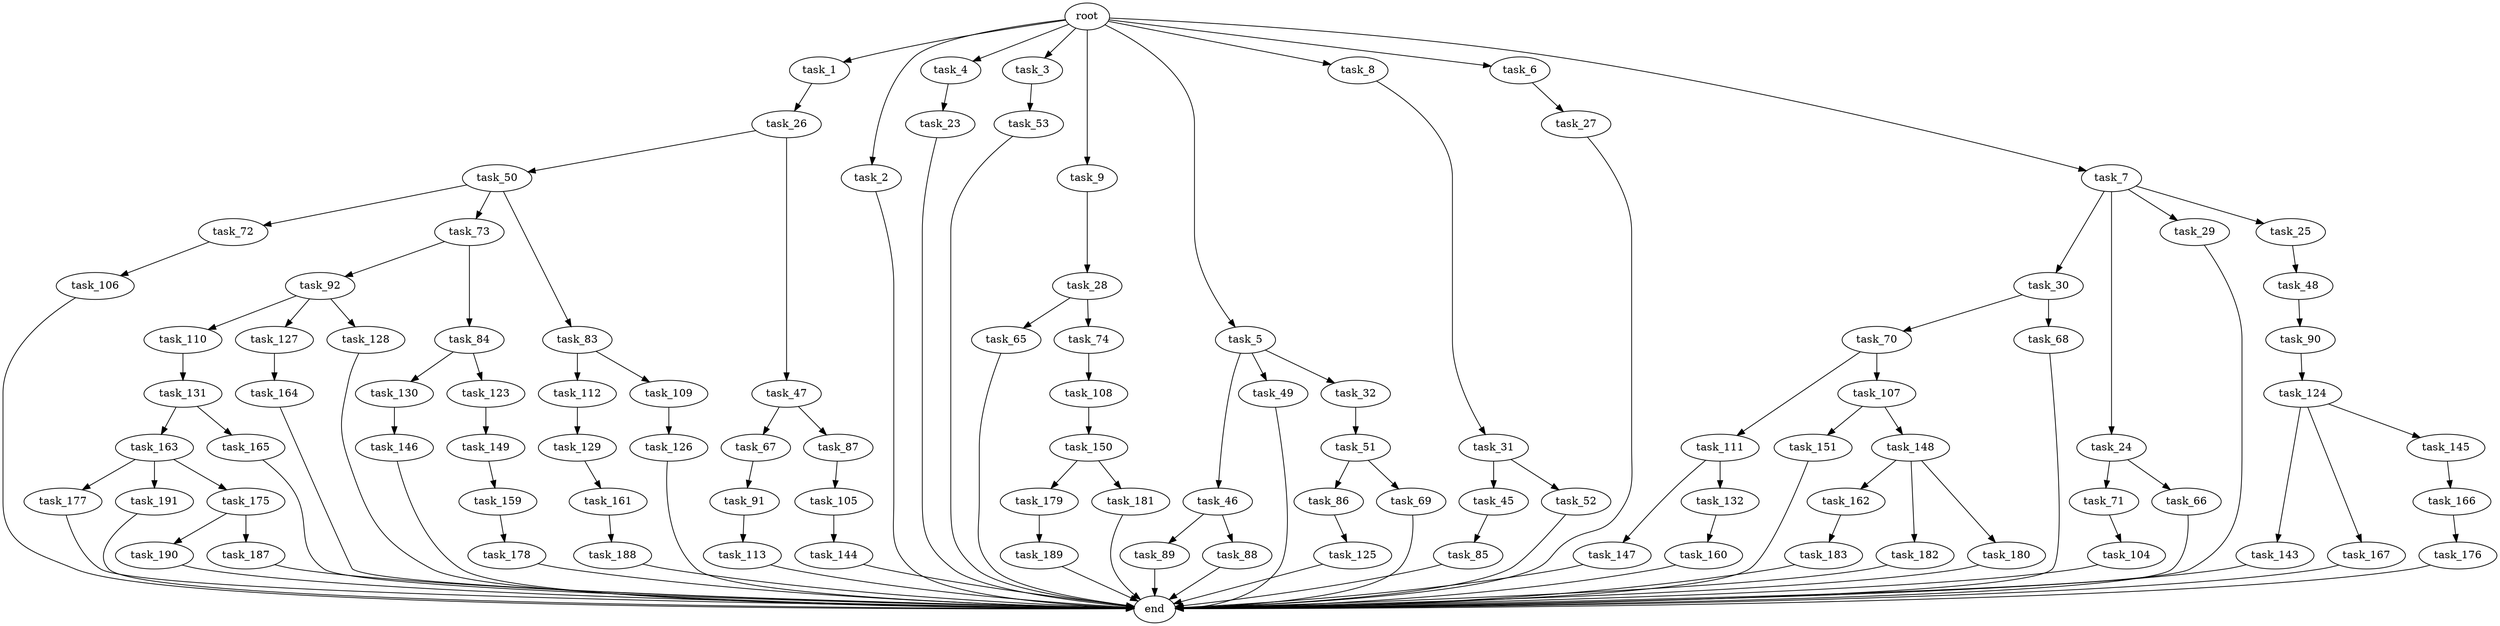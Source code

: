 digraph G {
  task_65 [size="1099511627.776000"];
  task_176 [size="1099511627.776000"];
  task_113 [size="274877906.944000"];
  task_162 [size="154618822.656000"];
  task_149 [size="841813590.016000"];
  task_105 [size="429496729.600000"];
  task_72 [size="618475290.624000"];
  task_182 [size="154618822.656000"];
  task_23 [size="1717986918.400000"];
  task_45 [size="274877906.944000"];
  task_163 [size="1391569403.904000"];
  task_150 [size="429496729.600000"];
  task_46 [size="618475290.624000"];
  task_179 [size="274877906.944000"];
  task_28 [size="274877906.944000"];
  task_50 [size="1391569403.904000"];
  task_71 [size="1391569403.904000"];
  task_31 [size="68719476.736000"];
  task_49 [size="618475290.624000"];
  task_1 [size="2.048000"];
  task_146 [size="154618822.656000"];
  task_90 [size="841813590.016000"];
  task_159 [size="154618822.656000"];
  task_106 [size="841813590.016000"];
  task_27 [size="274877906.944000"];
  task_147 [size="429496729.600000"];
  task_190 [size="154618822.656000"];
  task_111 [size="274877906.944000"];
  task_164 [size="429496729.600000"];
  task_126 [size="429496729.600000"];
  task_52 [size="274877906.944000"];
  task_2 [size="2.048000"];
  task_67 [size="68719476.736000"];
  task_112 [size="841813590.016000"];
  task_110 [size="841813590.016000"];
  task_109 [size="841813590.016000"];
  task_30 [size="618475290.624000"];
  task_177 [size="68719476.736000"];
  task_130 [size="429496729.600000"];
  task_160 [size="274877906.944000"];
  task_104 [size="154618822.656000"];
  task_4 [size="2.048000"];
  task_48 [size="1391569403.904000"];
  task_151 [size="68719476.736000"];
  task_124 [size="841813590.016000"];
  task_85 [size="274877906.944000"];
  task_92 [size="429496729.600000"];
  task_129 [size="1099511627.776000"];
  task_188 [size="618475290.624000"];
  task_74 [size="1099511627.776000"];
  task_181 [size="274877906.944000"];
  task_91 [size="429496729.600000"];
  task_89 [size="68719476.736000"];
  task_24 [size="618475290.624000"];
  task_3 [size="2.048000"];
  task_9 [size="2.048000"];
  task_32 [size="618475290.624000"];
  task_143 [size="68719476.736000"];
  task_73 [size="618475290.624000"];
  task_148 [size="68719476.736000"];
  task_86 [size="1391569403.904000"];
  task_189 [size="1099511627.776000"];
  task_144 [size="154618822.656000"];
  task_107 [size="274877906.944000"];
  task_26 [size="1391569403.904000"];
  task_69 [size="1391569403.904000"];
  task_167 [size="68719476.736000"];
  task_166 [size="154618822.656000"];
  task_5 [size="2.048000"];
  task_108 [size="1099511627.776000"];
  task_132 [size="429496729.600000"];
  task_88 [size="68719476.736000"];
  end [size="0.000000"];
  task_8 [size="2.048000"];
  task_87 [size="68719476.736000"];
  task_83 [size="618475290.624000"];
  task_183 [size="274877906.944000"];
  task_131 [size="68719476.736000"];
  task_127 [size="841813590.016000"];
  task_84 [size="429496729.600000"];
  task_29 [size="618475290.624000"];
  task_145 [size="68719476.736000"];
  task_53 [size="274877906.944000"];
  task_178 [size="68719476.736000"];
  root [size="0.000000"];
  task_187 [size="154618822.656000"];
  task_47 [size="1391569403.904000"];
  task_123 [size="429496729.600000"];
  task_128 [size="841813590.016000"];
  task_180 [size="154618822.656000"];
  task_6 [size="2.048000"];
  task_70 [size="68719476.736000"];
  task_191 [size="68719476.736000"];
  task_175 [size="68719476.736000"];
  task_7 [size="2.048000"];
  task_165 [size="1391569403.904000"];
  task_161 [size="1099511627.776000"];
  task_51 [size="68719476.736000"];
  task_125 [size="841813590.016000"];
  task_25 [size="618475290.624000"];
  task_68 [size="68719476.736000"];
  task_66 [size="1391569403.904000"];

  task_65 -> end [size="1.000000"];
  task_176 -> end [size="1.000000"];
  task_113 -> end [size="1.000000"];
  task_162 -> task_183 [size="134217728.000000"];
  task_149 -> task_159 [size="75497472.000000"];
  task_105 -> task_144 [size="75497472.000000"];
  task_72 -> task_106 [size="411041792.000000"];
  task_182 -> end [size="1.000000"];
  task_23 -> end [size="1.000000"];
  task_45 -> task_85 [size="134217728.000000"];
  task_163 -> task_175 [size="33554432.000000"];
  task_163 -> task_191 [size="33554432.000000"];
  task_163 -> task_177 [size="33554432.000000"];
  task_150 -> task_181 [size="134217728.000000"];
  task_150 -> task_179 [size="134217728.000000"];
  task_46 -> task_88 [size="33554432.000000"];
  task_46 -> task_89 [size="33554432.000000"];
  task_179 -> task_189 [size="536870912.000000"];
  task_28 -> task_74 [size="536870912.000000"];
  task_28 -> task_65 [size="536870912.000000"];
  task_50 -> task_73 [size="301989888.000000"];
  task_50 -> task_72 [size="301989888.000000"];
  task_50 -> task_83 [size="301989888.000000"];
  task_71 -> task_104 [size="75497472.000000"];
  task_31 -> task_45 [size="134217728.000000"];
  task_31 -> task_52 [size="134217728.000000"];
  task_49 -> end [size="1.000000"];
  task_1 -> task_26 [size="679477248.000000"];
  task_146 -> end [size="1.000000"];
  task_90 -> task_124 [size="411041792.000000"];
  task_159 -> task_178 [size="33554432.000000"];
  task_106 -> end [size="1.000000"];
  task_27 -> end [size="1.000000"];
  task_147 -> end [size="1.000000"];
  task_190 -> end [size="1.000000"];
  task_111 -> task_147 [size="209715200.000000"];
  task_111 -> task_132 [size="209715200.000000"];
  task_164 -> end [size="1.000000"];
  task_126 -> end [size="1.000000"];
  task_52 -> end [size="1.000000"];
  task_2 -> end [size="1.000000"];
  task_67 -> task_91 [size="209715200.000000"];
  task_112 -> task_129 [size="536870912.000000"];
  task_110 -> task_131 [size="33554432.000000"];
  task_109 -> task_126 [size="209715200.000000"];
  task_30 -> task_68 [size="33554432.000000"];
  task_30 -> task_70 [size="33554432.000000"];
  task_177 -> end [size="1.000000"];
  task_130 -> task_146 [size="75497472.000000"];
  task_160 -> end [size="1.000000"];
  task_104 -> end [size="1.000000"];
  task_4 -> task_23 [size="838860800.000000"];
  task_48 -> task_90 [size="411041792.000000"];
  task_151 -> end [size="1.000000"];
  task_124 -> task_145 [size="33554432.000000"];
  task_124 -> task_143 [size="33554432.000000"];
  task_124 -> task_167 [size="33554432.000000"];
  task_85 -> end [size="1.000000"];
  task_92 -> task_110 [size="411041792.000000"];
  task_92 -> task_128 [size="411041792.000000"];
  task_92 -> task_127 [size="411041792.000000"];
  task_129 -> task_161 [size="536870912.000000"];
  task_188 -> end [size="1.000000"];
  task_74 -> task_108 [size="536870912.000000"];
  task_181 -> end [size="1.000000"];
  task_91 -> task_113 [size="134217728.000000"];
  task_89 -> end [size="1.000000"];
  task_24 -> task_66 [size="679477248.000000"];
  task_24 -> task_71 [size="679477248.000000"];
  task_3 -> task_53 [size="134217728.000000"];
  task_9 -> task_28 [size="134217728.000000"];
  task_32 -> task_51 [size="33554432.000000"];
  task_143 -> end [size="1.000000"];
  task_73 -> task_92 [size="209715200.000000"];
  task_73 -> task_84 [size="209715200.000000"];
  task_148 -> task_180 [size="75497472.000000"];
  task_148 -> task_162 [size="75497472.000000"];
  task_148 -> task_182 [size="75497472.000000"];
  task_86 -> task_125 [size="411041792.000000"];
  task_189 -> end [size="1.000000"];
  task_144 -> end [size="1.000000"];
  task_107 -> task_151 [size="33554432.000000"];
  task_107 -> task_148 [size="33554432.000000"];
  task_26 -> task_50 [size="679477248.000000"];
  task_26 -> task_47 [size="679477248.000000"];
  task_69 -> end [size="1.000000"];
  task_167 -> end [size="1.000000"];
  task_166 -> task_176 [size="536870912.000000"];
  task_5 -> task_32 [size="301989888.000000"];
  task_5 -> task_46 [size="301989888.000000"];
  task_5 -> task_49 [size="301989888.000000"];
  task_108 -> task_150 [size="209715200.000000"];
  task_132 -> task_160 [size="134217728.000000"];
  task_88 -> end [size="1.000000"];
  task_8 -> task_31 [size="33554432.000000"];
  task_87 -> task_105 [size="209715200.000000"];
  task_83 -> task_109 [size="411041792.000000"];
  task_83 -> task_112 [size="411041792.000000"];
  task_183 -> end [size="1.000000"];
  task_131 -> task_165 [size="679477248.000000"];
  task_131 -> task_163 [size="679477248.000000"];
  task_127 -> task_164 [size="209715200.000000"];
  task_84 -> task_130 [size="209715200.000000"];
  task_84 -> task_123 [size="209715200.000000"];
  task_29 -> end [size="1.000000"];
  task_145 -> task_166 [size="75497472.000000"];
  task_53 -> end [size="1.000000"];
  task_178 -> end [size="1.000000"];
  root -> task_2 [size="1.000000"];
  root -> task_6 [size="1.000000"];
  root -> task_4 [size="1.000000"];
  root -> task_5 [size="1.000000"];
  root -> task_3 [size="1.000000"];
  root -> task_9 [size="1.000000"];
  root -> task_8 [size="1.000000"];
  root -> task_7 [size="1.000000"];
  root -> task_1 [size="1.000000"];
  task_187 -> end [size="1.000000"];
  task_47 -> task_67 [size="33554432.000000"];
  task_47 -> task_87 [size="33554432.000000"];
  task_123 -> task_149 [size="411041792.000000"];
  task_128 -> end [size="1.000000"];
  task_180 -> end [size="1.000000"];
  task_6 -> task_27 [size="134217728.000000"];
  task_70 -> task_107 [size="134217728.000000"];
  task_70 -> task_111 [size="134217728.000000"];
  task_191 -> end [size="1.000000"];
  task_175 -> task_190 [size="75497472.000000"];
  task_175 -> task_187 [size="75497472.000000"];
  task_7 -> task_29 [size="301989888.000000"];
  task_7 -> task_24 [size="301989888.000000"];
  task_7 -> task_25 [size="301989888.000000"];
  task_7 -> task_30 [size="301989888.000000"];
  task_165 -> end [size="1.000000"];
  task_161 -> task_188 [size="301989888.000000"];
  task_51 -> task_86 [size="679477248.000000"];
  task_51 -> task_69 [size="679477248.000000"];
  task_125 -> end [size="1.000000"];
  task_25 -> task_48 [size="679477248.000000"];
  task_68 -> end [size="1.000000"];
  task_66 -> end [size="1.000000"];
}
